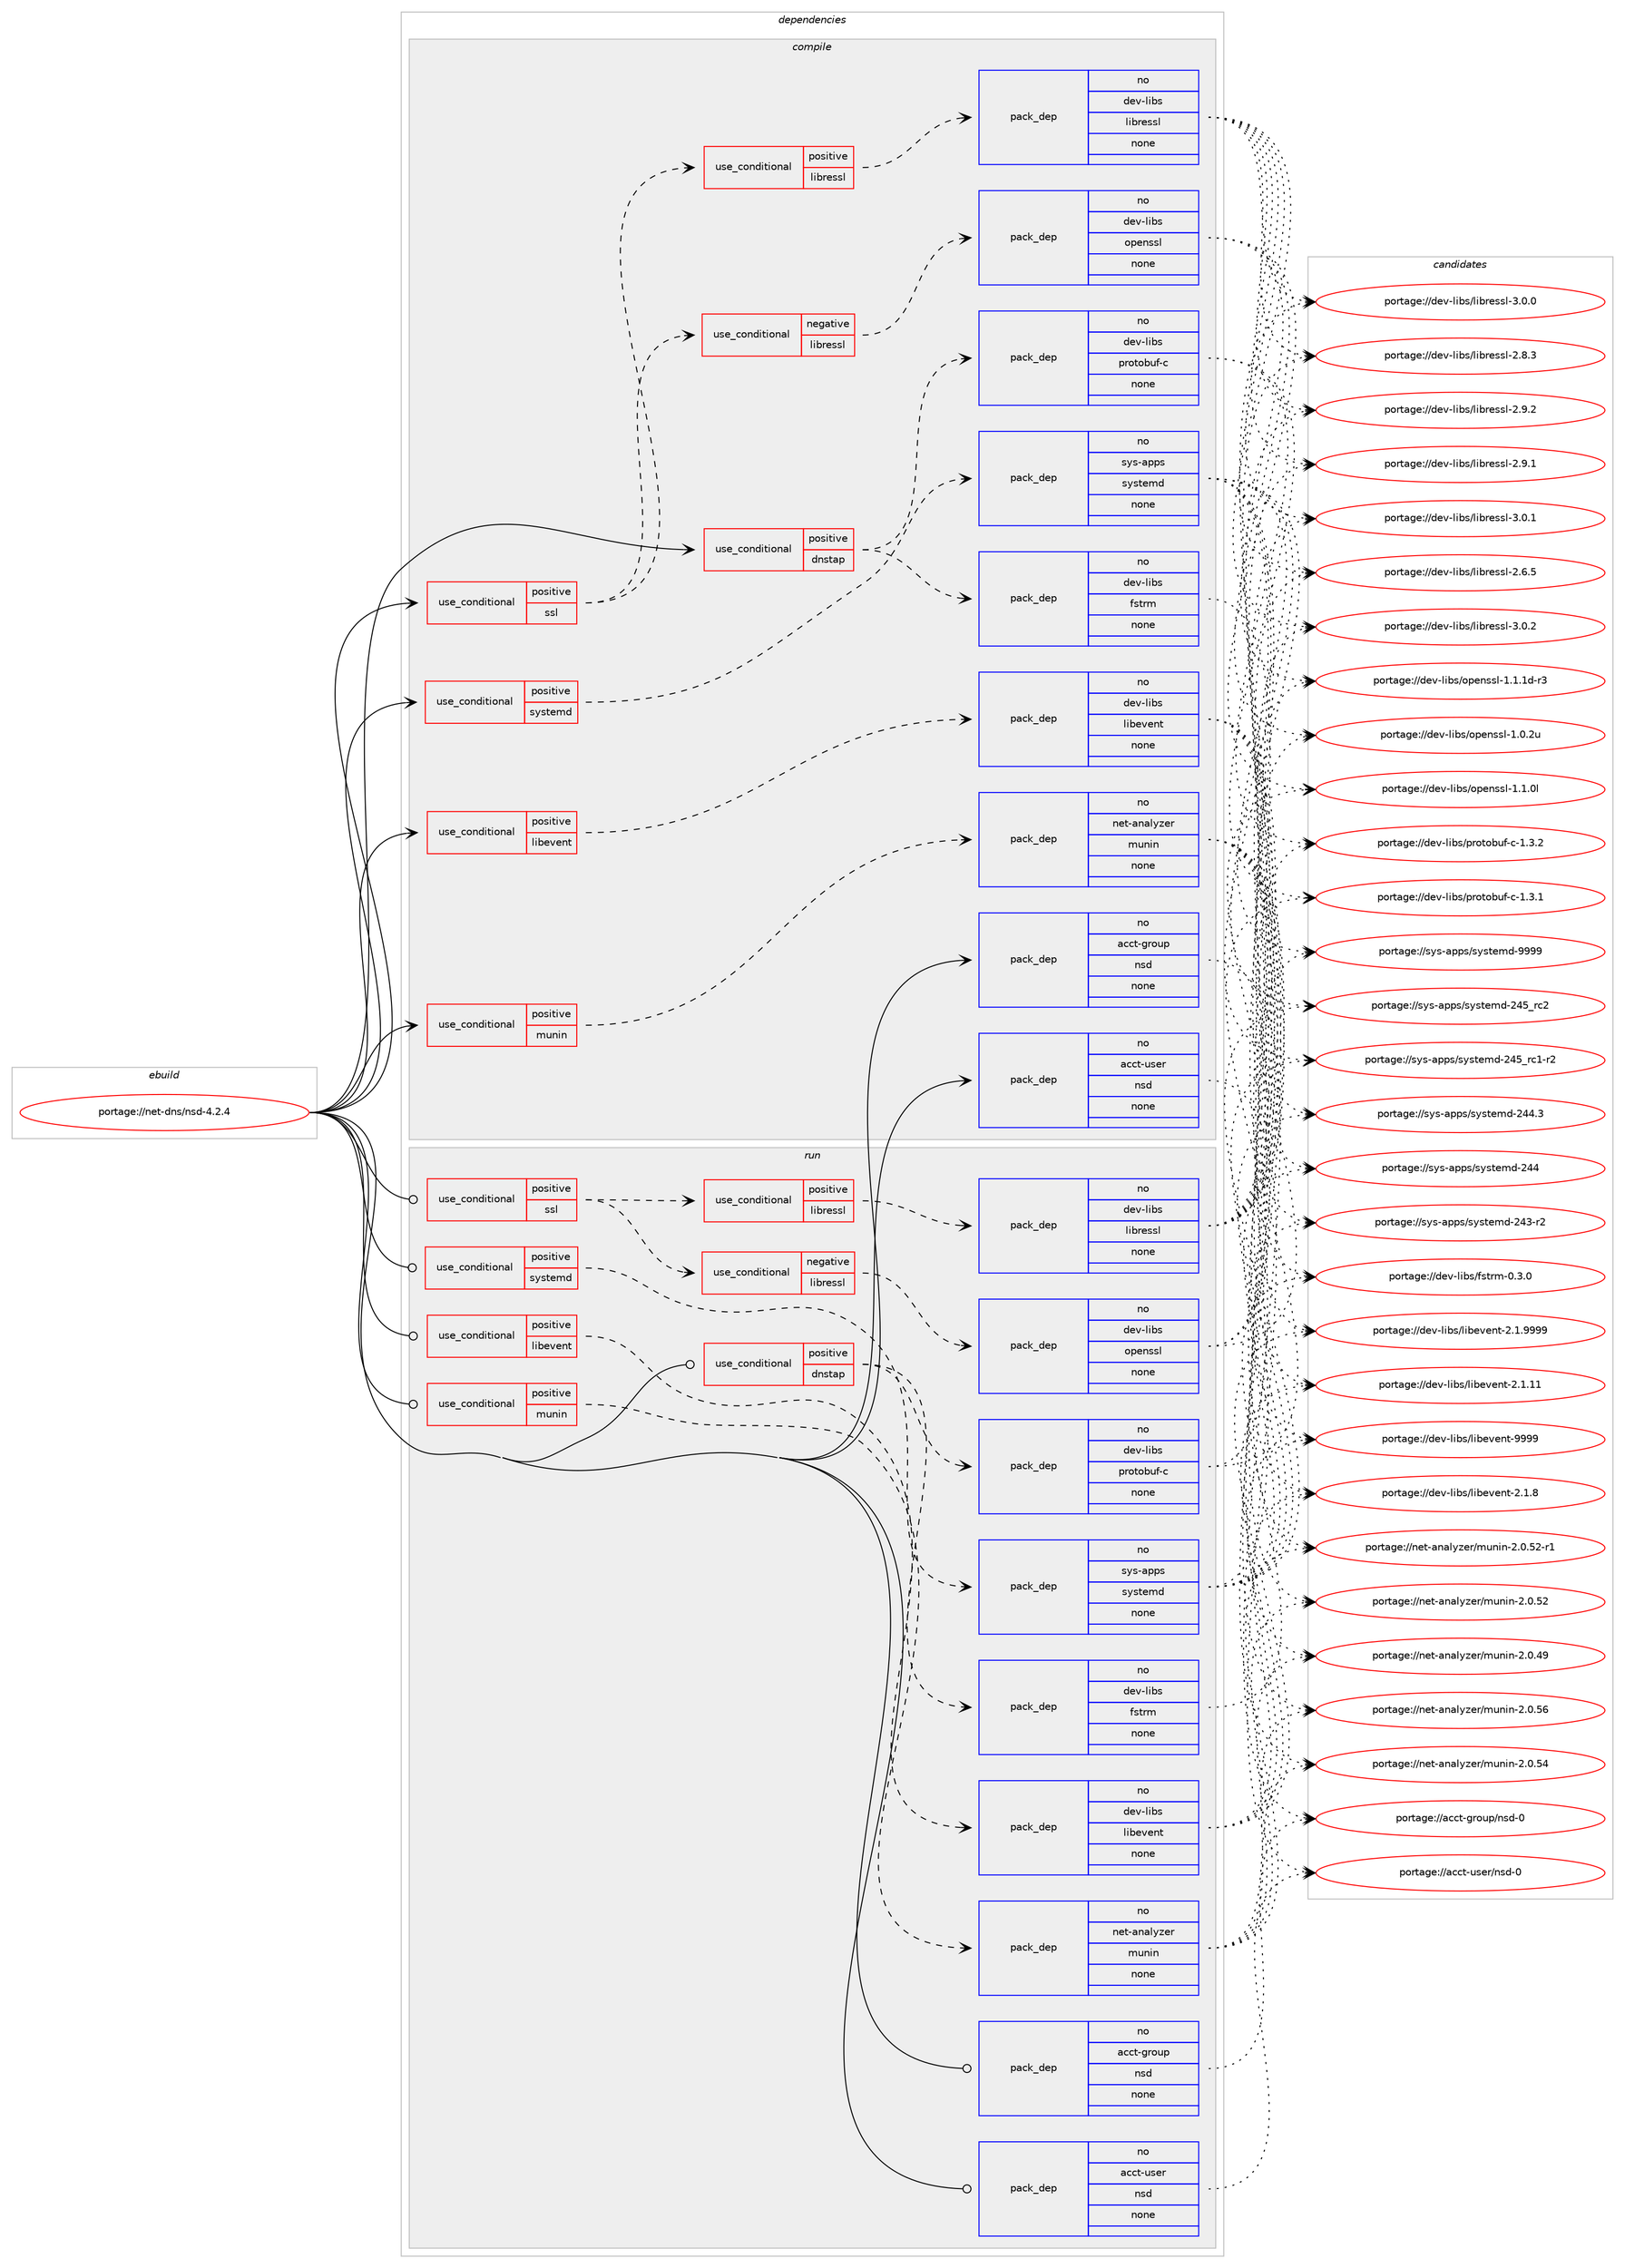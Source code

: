 digraph prolog {

# *************
# Graph options
# *************

newrank=true;
concentrate=true;
compound=true;
graph [rankdir=LR,fontname=Helvetica,fontsize=10,ranksep=1.5];#, ranksep=2.5, nodesep=0.2];
edge  [arrowhead=vee];
node  [fontname=Helvetica,fontsize=10];

# **********
# The ebuild
# **********

subgraph cluster_leftcol {
color=gray;
rank=same;
label=<<i>ebuild</i>>;
id [label="portage://net-dns/nsd-4.2.4", color=red, width=4, href="../net-dns/nsd-4.2.4.svg"];
}

# ****************
# The dependencies
# ****************

subgraph cluster_midcol {
color=gray;
label=<<i>dependencies</i>>;
subgraph cluster_compile {
fillcolor="#eeeeee";
style=filled;
label=<<i>compile</i>>;
subgraph cond18988 {
dependency87693 [label=<<TABLE BORDER="0" CELLBORDER="1" CELLSPACING="0" CELLPADDING="4"><TR><TD ROWSPAN="3" CELLPADDING="10">use_conditional</TD></TR><TR><TD>positive</TD></TR><TR><TD>dnstap</TD></TR></TABLE>>, shape=none, color=red];
subgraph pack67061 {
dependency87694 [label=<<TABLE BORDER="0" CELLBORDER="1" CELLSPACING="0" CELLPADDING="4" WIDTH="220"><TR><TD ROWSPAN="6" CELLPADDING="30">pack_dep</TD></TR><TR><TD WIDTH="110">no</TD></TR><TR><TD>dev-libs</TD></TR><TR><TD>fstrm</TD></TR><TR><TD>none</TD></TR><TR><TD></TD></TR></TABLE>>, shape=none, color=blue];
}
dependency87693:e -> dependency87694:w [weight=20,style="dashed",arrowhead="vee"];
subgraph pack67062 {
dependency87695 [label=<<TABLE BORDER="0" CELLBORDER="1" CELLSPACING="0" CELLPADDING="4" WIDTH="220"><TR><TD ROWSPAN="6" CELLPADDING="30">pack_dep</TD></TR><TR><TD WIDTH="110">no</TD></TR><TR><TD>dev-libs</TD></TR><TR><TD>protobuf-c</TD></TR><TR><TD>none</TD></TR><TR><TD></TD></TR></TABLE>>, shape=none, color=blue];
}
dependency87693:e -> dependency87695:w [weight=20,style="dashed",arrowhead="vee"];
}
id:e -> dependency87693:w [weight=20,style="solid",arrowhead="vee"];
subgraph cond18989 {
dependency87696 [label=<<TABLE BORDER="0" CELLBORDER="1" CELLSPACING="0" CELLPADDING="4"><TR><TD ROWSPAN="3" CELLPADDING="10">use_conditional</TD></TR><TR><TD>positive</TD></TR><TR><TD>libevent</TD></TR></TABLE>>, shape=none, color=red];
subgraph pack67063 {
dependency87697 [label=<<TABLE BORDER="0" CELLBORDER="1" CELLSPACING="0" CELLPADDING="4" WIDTH="220"><TR><TD ROWSPAN="6" CELLPADDING="30">pack_dep</TD></TR><TR><TD WIDTH="110">no</TD></TR><TR><TD>dev-libs</TD></TR><TR><TD>libevent</TD></TR><TR><TD>none</TD></TR><TR><TD></TD></TR></TABLE>>, shape=none, color=blue];
}
dependency87696:e -> dependency87697:w [weight=20,style="dashed",arrowhead="vee"];
}
id:e -> dependency87696:w [weight=20,style="solid",arrowhead="vee"];
subgraph cond18990 {
dependency87698 [label=<<TABLE BORDER="0" CELLBORDER="1" CELLSPACING="0" CELLPADDING="4"><TR><TD ROWSPAN="3" CELLPADDING="10">use_conditional</TD></TR><TR><TD>positive</TD></TR><TR><TD>munin</TD></TR></TABLE>>, shape=none, color=red];
subgraph pack67064 {
dependency87699 [label=<<TABLE BORDER="0" CELLBORDER="1" CELLSPACING="0" CELLPADDING="4" WIDTH="220"><TR><TD ROWSPAN="6" CELLPADDING="30">pack_dep</TD></TR><TR><TD WIDTH="110">no</TD></TR><TR><TD>net-analyzer</TD></TR><TR><TD>munin</TD></TR><TR><TD>none</TD></TR><TR><TD></TD></TR></TABLE>>, shape=none, color=blue];
}
dependency87698:e -> dependency87699:w [weight=20,style="dashed",arrowhead="vee"];
}
id:e -> dependency87698:w [weight=20,style="solid",arrowhead="vee"];
subgraph cond18991 {
dependency87700 [label=<<TABLE BORDER="0" CELLBORDER="1" CELLSPACING="0" CELLPADDING="4"><TR><TD ROWSPAN="3" CELLPADDING="10">use_conditional</TD></TR><TR><TD>positive</TD></TR><TR><TD>ssl</TD></TR></TABLE>>, shape=none, color=red];
subgraph cond18992 {
dependency87701 [label=<<TABLE BORDER="0" CELLBORDER="1" CELLSPACING="0" CELLPADDING="4"><TR><TD ROWSPAN="3" CELLPADDING="10">use_conditional</TD></TR><TR><TD>negative</TD></TR><TR><TD>libressl</TD></TR></TABLE>>, shape=none, color=red];
subgraph pack67065 {
dependency87702 [label=<<TABLE BORDER="0" CELLBORDER="1" CELLSPACING="0" CELLPADDING="4" WIDTH="220"><TR><TD ROWSPAN="6" CELLPADDING="30">pack_dep</TD></TR><TR><TD WIDTH="110">no</TD></TR><TR><TD>dev-libs</TD></TR><TR><TD>openssl</TD></TR><TR><TD>none</TD></TR><TR><TD></TD></TR></TABLE>>, shape=none, color=blue];
}
dependency87701:e -> dependency87702:w [weight=20,style="dashed",arrowhead="vee"];
}
dependency87700:e -> dependency87701:w [weight=20,style="dashed",arrowhead="vee"];
subgraph cond18993 {
dependency87703 [label=<<TABLE BORDER="0" CELLBORDER="1" CELLSPACING="0" CELLPADDING="4"><TR><TD ROWSPAN="3" CELLPADDING="10">use_conditional</TD></TR><TR><TD>positive</TD></TR><TR><TD>libressl</TD></TR></TABLE>>, shape=none, color=red];
subgraph pack67066 {
dependency87704 [label=<<TABLE BORDER="0" CELLBORDER="1" CELLSPACING="0" CELLPADDING="4" WIDTH="220"><TR><TD ROWSPAN="6" CELLPADDING="30">pack_dep</TD></TR><TR><TD WIDTH="110">no</TD></TR><TR><TD>dev-libs</TD></TR><TR><TD>libressl</TD></TR><TR><TD>none</TD></TR><TR><TD></TD></TR></TABLE>>, shape=none, color=blue];
}
dependency87703:e -> dependency87704:w [weight=20,style="dashed",arrowhead="vee"];
}
dependency87700:e -> dependency87703:w [weight=20,style="dashed",arrowhead="vee"];
}
id:e -> dependency87700:w [weight=20,style="solid",arrowhead="vee"];
subgraph cond18994 {
dependency87705 [label=<<TABLE BORDER="0" CELLBORDER="1" CELLSPACING="0" CELLPADDING="4"><TR><TD ROWSPAN="3" CELLPADDING="10">use_conditional</TD></TR><TR><TD>positive</TD></TR><TR><TD>systemd</TD></TR></TABLE>>, shape=none, color=red];
subgraph pack67067 {
dependency87706 [label=<<TABLE BORDER="0" CELLBORDER="1" CELLSPACING="0" CELLPADDING="4" WIDTH="220"><TR><TD ROWSPAN="6" CELLPADDING="30">pack_dep</TD></TR><TR><TD WIDTH="110">no</TD></TR><TR><TD>sys-apps</TD></TR><TR><TD>systemd</TD></TR><TR><TD>none</TD></TR><TR><TD></TD></TR></TABLE>>, shape=none, color=blue];
}
dependency87705:e -> dependency87706:w [weight=20,style="dashed",arrowhead="vee"];
}
id:e -> dependency87705:w [weight=20,style="solid",arrowhead="vee"];
subgraph pack67068 {
dependency87707 [label=<<TABLE BORDER="0" CELLBORDER="1" CELLSPACING="0" CELLPADDING="4" WIDTH="220"><TR><TD ROWSPAN="6" CELLPADDING="30">pack_dep</TD></TR><TR><TD WIDTH="110">no</TD></TR><TR><TD>acct-group</TD></TR><TR><TD>nsd</TD></TR><TR><TD>none</TD></TR><TR><TD></TD></TR></TABLE>>, shape=none, color=blue];
}
id:e -> dependency87707:w [weight=20,style="solid",arrowhead="vee"];
subgraph pack67069 {
dependency87708 [label=<<TABLE BORDER="0" CELLBORDER="1" CELLSPACING="0" CELLPADDING="4" WIDTH="220"><TR><TD ROWSPAN="6" CELLPADDING="30">pack_dep</TD></TR><TR><TD WIDTH="110">no</TD></TR><TR><TD>acct-user</TD></TR><TR><TD>nsd</TD></TR><TR><TD>none</TD></TR><TR><TD></TD></TR></TABLE>>, shape=none, color=blue];
}
id:e -> dependency87708:w [weight=20,style="solid",arrowhead="vee"];
}
subgraph cluster_compileandrun {
fillcolor="#eeeeee";
style=filled;
label=<<i>compile and run</i>>;
}
subgraph cluster_run {
fillcolor="#eeeeee";
style=filled;
label=<<i>run</i>>;
subgraph cond18995 {
dependency87709 [label=<<TABLE BORDER="0" CELLBORDER="1" CELLSPACING="0" CELLPADDING="4"><TR><TD ROWSPAN="3" CELLPADDING="10">use_conditional</TD></TR><TR><TD>positive</TD></TR><TR><TD>dnstap</TD></TR></TABLE>>, shape=none, color=red];
subgraph pack67070 {
dependency87710 [label=<<TABLE BORDER="0" CELLBORDER="1" CELLSPACING="0" CELLPADDING="4" WIDTH="220"><TR><TD ROWSPAN="6" CELLPADDING="30">pack_dep</TD></TR><TR><TD WIDTH="110">no</TD></TR><TR><TD>dev-libs</TD></TR><TR><TD>fstrm</TD></TR><TR><TD>none</TD></TR><TR><TD></TD></TR></TABLE>>, shape=none, color=blue];
}
dependency87709:e -> dependency87710:w [weight=20,style="dashed",arrowhead="vee"];
subgraph pack67071 {
dependency87711 [label=<<TABLE BORDER="0" CELLBORDER="1" CELLSPACING="0" CELLPADDING="4" WIDTH="220"><TR><TD ROWSPAN="6" CELLPADDING="30">pack_dep</TD></TR><TR><TD WIDTH="110">no</TD></TR><TR><TD>dev-libs</TD></TR><TR><TD>protobuf-c</TD></TR><TR><TD>none</TD></TR><TR><TD></TD></TR></TABLE>>, shape=none, color=blue];
}
dependency87709:e -> dependency87711:w [weight=20,style="dashed",arrowhead="vee"];
}
id:e -> dependency87709:w [weight=20,style="solid",arrowhead="odot"];
subgraph cond18996 {
dependency87712 [label=<<TABLE BORDER="0" CELLBORDER="1" CELLSPACING="0" CELLPADDING="4"><TR><TD ROWSPAN="3" CELLPADDING="10">use_conditional</TD></TR><TR><TD>positive</TD></TR><TR><TD>libevent</TD></TR></TABLE>>, shape=none, color=red];
subgraph pack67072 {
dependency87713 [label=<<TABLE BORDER="0" CELLBORDER="1" CELLSPACING="0" CELLPADDING="4" WIDTH="220"><TR><TD ROWSPAN="6" CELLPADDING="30">pack_dep</TD></TR><TR><TD WIDTH="110">no</TD></TR><TR><TD>dev-libs</TD></TR><TR><TD>libevent</TD></TR><TR><TD>none</TD></TR><TR><TD></TD></TR></TABLE>>, shape=none, color=blue];
}
dependency87712:e -> dependency87713:w [weight=20,style="dashed",arrowhead="vee"];
}
id:e -> dependency87712:w [weight=20,style="solid",arrowhead="odot"];
subgraph cond18997 {
dependency87714 [label=<<TABLE BORDER="0" CELLBORDER="1" CELLSPACING="0" CELLPADDING="4"><TR><TD ROWSPAN="3" CELLPADDING="10">use_conditional</TD></TR><TR><TD>positive</TD></TR><TR><TD>munin</TD></TR></TABLE>>, shape=none, color=red];
subgraph pack67073 {
dependency87715 [label=<<TABLE BORDER="0" CELLBORDER="1" CELLSPACING="0" CELLPADDING="4" WIDTH="220"><TR><TD ROWSPAN="6" CELLPADDING="30">pack_dep</TD></TR><TR><TD WIDTH="110">no</TD></TR><TR><TD>net-analyzer</TD></TR><TR><TD>munin</TD></TR><TR><TD>none</TD></TR><TR><TD></TD></TR></TABLE>>, shape=none, color=blue];
}
dependency87714:e -> dependency87715:w [weight=20,style="dashed",arrowhead="vee"];
}
id:e -> dependency87714:w [weight=20,style="solid",arrowhead="odot"];
subgraph cond18998 {
dependency87716 [label=<<TABLE BORDER="0" CELLBORDER="1" CELLSPACING="0" CELLPADDING="4"><TR><TD ROWSPAN="3" CELLPADDING="10">use_conditional</TD></TR><TR><TD>positive</TD></TR><TR><TD>ssl</TD></TR></TABLE>>, shape=none, color=red];
subgraph cond18999 {
dependency87717 [label=<<TABLE BORDER="0" CELLBORDER="1" CELLSPACING="0" CELLPADDING="4"><TR><TD ROWSPAN="3" CELLPADDING="10">use_conditional</TD></TR><TR><TD>negative</TD></TR><TR><TD>libressl</TD></TR></TABLE>>, shape=none, color=red];
subgraph pack67074 {
dependency87718 [label=<<TABLE BORDER="0" CELLBORDER="1" CELLSPACING="0" CELLPADDING="4" WIDTH="220"><TR><TD ROWSPAN="6" CELLPADDING="30">pack_dep</TD></TR><TR><TD WIDTH="110">no</TD></TR><TR><TD>dev-libs</TD></TR><TR><TD>openssl</TD></TR><TR><TD>none</TD></TR><TR><TD></TD></TR></TABLE>>, shape=none, color=blue];
}
dependency87717:e -> dependency87718:w [weight=20,style="dashed",arrowhead="vee"];
}
dependency87716:e -> dependency87717:w [weight=20,style="dashed",arrowhead="vee"];
subgraph cond19000 {
dependency87719 [label=<<TABLE BORDER="0" CELLBORDER="1" CELLSPACING="0" CELLPADDING="4"><TR><TD ROWSPAN="3" CELLPADDING="10">use_conditional</TD></TR><TR><TD>positive</TD></TR><TR><TD>libressl</TD></TR></TABLE>>, shape=none, color=red];
subgraph pack67075 {
dependency87720 [label=<<TABLE BORDER="0" CELLBORDER="1" CELLSPACING="0" CELLPADDING="4" WIDTH="220"><TR><TD ROWSPAN="6" CELLPADDING="30">pack_dep</TD></TR><TR><TD WIDTH="110">no</TD></TR><TR><TD>dev-libs</TD></TR><TR><TD>libressl</TD></TR><TR><TD>none</TD></TR><TR><TD></TD></TR></TABLE>>, shape=none, color=blue];
}
dependency87719:e -> dependency87720:w [weight=20,style="dashed",arrowhead="vee"];
}
dependency87716:e -> dependency87719:w [weight=20,style="dashed",arrowhead="vee"];
}
id:e -> dependency87716:w [weight=20,style="solid",arrowhead="odot"];
subgraph cond19001 {
dependency87721 [label=<<TABLE BORDER="0" CELLBORDER="1" CELLSPACING="0" CELLPADDING="4"><TR><TD ROWSPAN="3" CELLPADDING="10">use_conditional</TD></TR><TR><TD>positive</TD></TR><TR><TD>systemd</TD></TR></TABLE>>, shape=none, color=red];
subgraph pack67076 {
dependency87722 [label=<<TABLE BORDER="0" CELLBORDER="1" CELLSPACING="0" CELLPADDING="4" WIDTH="220"><TR><TD ROWSPAN="6" CELLPADDING="30">pack_dep</TD></TR><TR><TD WIDTH="110">no</TD></TR><TR><TD>sys-apps</TD></TR><TR><TD>systemd</TD></TR><TR><TD>none</TD></TR><TR><TD></TD></TR></TABLE>>, shape=none, color=blue];
}
dependency87721:e -> dependency87722:w [weight=20,style="dashed",arrowhead="vee"];
}
id:e -> dependency87721:w [weight=20,style="solid",arrowhead="odot"];
subgraph pack67077 {
dependency87723 [label=<<TABLE BORDER="0" CELLBORDER="1" CELLSPACING="0" CELLPADDING="4" WIDTH="220"><TR><TD ROWSPAN="6" CELLPADDING="30">pack_dep</TD></TR><TR><TD WIDTH="110">no</TD></TR><TR><TD>acct-group</TD></TR><TR><TD>nsd</TD></TR><TR><TD>none</TD></TR><TR><TD></TD></TR></TABLE>>, shape=none, color=blue];
}
id:e -> dependency87723:w [weight=20,style="solid",arrowhead="odot"];
subgraph pack67078 {
dependency87724 [label=<<TABLE BORDER="0" CELLBORDER="1" CELLSPACING="0" CELLPADDING="4" WIDTH="220"><TR><TD ROWSPAN="6" CELLPADDING="30">pack_dep</TD></TR><TR><TD WIDTH="110">no</TD></TR><TR><TD>acct-user</TD></TR><TR><TD>nsd</TD></TR><TR><TD>none</TD></TR><TR><TD></TD></TR></TABLE>>, shape=none, color=blue];
}
id:e -> dependency87724:w [weight=20,style="solid",arrowhead="odot"];
}
}

# **************
# The candidates
# **************

subgraph cluster_choices {
rank=same;
color=gray;
label=<<i>candidates</i>>;

subgraph choice67061 {
color=black;
nodesep=1;
choice100101118451081059811547102115116114109454846514648 [label="portage://dev-libs/fstrm-0.3.0", color=red, width=4,href="../dev-libs/fstrm-0.3.0.svg"];
dependency87694:e -> choice100101118451081059811547102115116114109454846514648:w [style=dotted,weight="100"];
}
subgraph choice67062 {
color=black;
nodesep=1;
choice100101118451081059811547112114111116111981171024599454946514650 [label="portage://dev-libs/protobuf-c-1.3.2", color=red, width=4,href="../dev-libs/protobuf-c-1.3.2.svg"];
choice100101118451081059811547112114111116111981171024599454946514649 [label="portage://dev-libs/protobuf-c-1.3.1", color=red, width=4,href="../dev-libs/protobuf-c-1.3.1.svg"];
dependency87695:e -> choice100101118451081059811547112114111116111981171024599454946514650:w [style=dotted,weight="100"];
dependency87695:e -> choice100101118451081059811547112114111116111981171024599454946514649:w [style=dotted,weight="100"];
}
subgraph choice67063 {
color=black;
nodesep=1;
choice100101118451081059811547108105981011181011101164557575757 [label="portage://dev-libs/libevent-9999", color=red, width=4,href="../dev-libs/libevent-9999.svg"];
choice10010111845108105981154710810598101118101110116455046494657575757 [label="portage://dev-libs/libevent-2.1.9999", color=red, width=4,href="../dev-libs/libevent-2.1.9999.svg"];
choice10010111845108105981154710810598101118101110116455046494656 [label="portage://dev-libs/libevent-2.1.8", color=red, width=4,href="../dev-libs/libevent-2.1.8.svg"];
choice1001011184510810598115471081059810111810111011645504649464949 [label="portage://dev-libs/libevent-2.1.11", color=red, width=4,href="../dev-libs/libevent-2.1.11.svg"];
dependency87697:e -> choice100101118451081059811547108105981011181011101164557575757:w [style=dotted,weight="100"];
dependency87697:e -> choice10010111845108105981154710810598101118101110116455046494657575757:w [style=dotted,weight="100"];
dependency87697:e -> choice10010111845108105981154710810598101118101110116455046494656:w [style=dotted,weight="100"];
dependency87697:e -> choice1001011184510810598115471081059810111810111011645504649464949:w [style=dotted,weight="100"];
}
subgraph choice67064 {
color=black;
nodesep=1;
choice1101011164597110971081211221011144710911711010511045504648465354 [label="portage://net-analyzer/munin-2.0.56", color=red, width=4,href="../net-analyzer/munin-2.0.56.svg"];
choice1101011164597110971081211221011144710911711010511045504648465352 [label="portage://net-analyzer/munin-2.0.54", color=red, width=4,href="../net-analyzer/munin-2.0.54.svg"];
choice11010111645971109710812112210111447109117110105110455046484653504511449 [label="portage://net-analyzer/munin-2.0.52-r1", color=red, width=4,href="../net-analyzer/munin-2.0.52-r1.svg"];
choice1101011164597110971081211221011144710911711010511045504648465350 [label="portage://net-analyzer/munin-2.0.52", color=red, width=4,href="../net-analyzer/munin-2.0.52.svg"];
choice1101011164597110971081211221011144710911711010511045504648465257 [label="portage://net-analyzer/munin-2.0.49", color=red, width=4,href="../net-analyzer/munin-2.0.49.svg"];
dependency87699:e -> choice1101011164597110971081211221011144710911711010511045504648465354:w [style=dotted,weight="100"];
dependency87699:e -> choice1101011164597110971081211221011144710911711010511045504648465352:w [style=dotted,weight="100"];
dependency87699:e -> choice11010111645971109710812112210111447109117110105110455046484653504511449:w [style=dotted,weight="100"];
dependency87699:e -> choice1101011164597110971081211221011144710911711010511045504648465350:w [style=dotted,weight="100"];
dependency87699:e -> choice1101011164597110971081211221011144710911711010511045504648465257:w [style=dotted,weight="100"];
}
subgraph choice67065 {
color=black;
nodesep=1;
choice1001011184510810598115471111121011101151151084549464946491004511451 [label="portage://dev-libs/openssl-1.1.1d-r3", color=red, width=4,href="../dev-libs/openssl-1.1.1d-r3.svg"];
choice100101118451081059811547111112101110115115108454946494648108 [label="portage://dev-libs/openssl-1.1.0l", color=red, width=4,href="../dev-libs/openssl-1.1.0l.svg"];
choice100101118451081059811547111112101110115115108454946484650117 [label="portage://dev-libs/openssl-1.0.2u", color=red, width=4,href="../dev-libs/openssl-1.0.2u.svg"];
dependency87702:e -> choice1001011184510810598115471111121011101151151084549464946491004511451:w [style=dotted,weight="100"];
dependency87702:e -> choice100101118451081059811547111112101110115115108454946494648108:w [style=dotted,weight="100"];
dependency87702:e -> choice100101118451081059811547111112101110115115108454946484650117:w [style=dotted,weight="100"];
}
subgraph choice67066 {
color=black;
nodesep=1;
choice10010111845108105981154710810598114101115115108455146484650 [label="portage://dev-libs/libressl-3.0.2", color=red, width=4,href="../dev-libs/libressl-3.0.2.svg"];
choice10010111845108105981154710810598114101115115108455146484649 [label="portage://dev-libs/libressl-3.0.1", color=red, width=4,href="../dev-libs/libressl-3.0.1.svg"];
choice10010111845108105981154710810598114101115115108455146484648 [label="portage://dev-libs/libressl-3.0.0", color=red, width=4,href="../dev-libs/libressl-3.0.0.svg"];
choice10010111845108105981154710810598114101115115108455046574650 [label="portage://dev-libs/libressl-2.9.2", color=red, width=4,href="../dev-libs/libressl-2.9.2.svg"];
choice10010111845108105981154710810598114101115115108455046574649 [label="portage://dev-libs/libressl-2.9.1", color=red, width=4,href="../dev-libs/libressl-2.9.1.svg"];
choice10010111845108105981154710810598114101115115108455046564651 [label="portage://dev-libs/libressl-2.8.3", color=red, width=4,href="../dev-libs/libressl-2.8.3.svg"];
choice10010111845108105981154710810598114101115115108455046544653 [label="portage://dev-libs/libressl-2.6.5", color=red, width=4,href="../dev-libs/libressl-2.6.5.svg"];
dependency87704:e -> choice10010111845108105981154710810598114101115115108455146484650:w [style=dotted,weight="100"];
dependency87704:e -> choice10010111845108105981154710810598114101115115108455146484649:w [style=dotted,weight="100"];
dependency87704:e -> choice10010111845108105981154710810598114101115115108455146484648:w [style=dotted,weight="100"];
dependency87704:e -> choice10010111845108105981154710810598114101115115108455046574650:w [style=dotted,weight="100"];
dependency87704:e -> choice10010111845108105981154710810598114101115115108455046574649:w [style=dotted,weight="100"];
dependency87704:e -> choice10010111845108105981154710810598114101115115108455046564651:w [style=dotted,weight="100"];
dependency87704:e -> choice10010111845108105981154710810598114101115115108455046544653:w [style=dotted,weight="100"];
}
subgraph choice67067 {
color=black;
nodesep=1;
choice1151211154597112112115471151211151161011091004557575757 [label="portage://sys-apps/systemd-9999", color=red, width=4,href="../sys-apps/systemd-9999.svg"];
choice11512111545971121121154711512111511610110910045505253951149950 [label="portage://sys-apps/systemd-245_rc2", color=red, width=4,href="../sys-apps/systemd-245_rc2.svg"];
choice115121115459711211211547115121115116101109100455052539511499494511450 [label="portage://sys-apps/systemd-245_rc1-r2", color=red, width=4,href="../sys-apps/systemd-245_rc1-r2.svg"];
choice115121115459711211211547115121115116101109100455052524651 [label="portage://sys-apps/systemd-244.3", color=red, width=4,href="../sys-apps/systemd-244.3.svg"];
choice11512111545971121121154711512111511610110910045505252 [label="portage://sys-apps/systemd-244", color=red, width=4,href="../sys-apps/systemd-244.svg"];
choice115121115459711211211547115121115116101109100455052514511450 [label="portage://sys-apps/systemd-243-r2", color=red, width=4,href="../sys-apps/systemd-243-r2.svg"];
dependency87706:e -> choice1151211154597112112115471151211151161011091004557575757:w [style=dotted,weight="100"];
dependency87706:e -> choice11512111545971121121154711512111511610110910045505253951149950:w [style=dotted,weight="100"];
dependency87706:e -> choice115121115459711211211547115121115116101109100455052539511499494511450:w [style=dotted,weight="100"];
dependency87706:e -> choice115121115459711211211547115121115116101109100455052524651:w [style=dotted,weight="100"];
dependency87706:e -> choice11512111545971121121154711512111511610110910045505252:w [style=dotted,weight="100"];
dependency87706:e -> choice115121115459711211211547115121115116101109100455052514511450:w [style=dotted,weight="100"];
}
subgraph choice67068 {
color=black;
nodesep=1;
choice97999911645103114111117112471101151004548 [label="portage://acct-group/nsd-0", color=red, width=4,href="../acct-group/nsd-0.svg"];
dependency87707:e -> choice97999911645103114111117112471101151004548:w [style=dotted,weight="100"];
}
subgraph choice67069 {
color=black;
nodesep=1;
choice97999911645117115101114471101151004548 [label="portage://acct-user/nsd-0", color=red, width=4,href="../acct-user/nsd-0.svg"];
dependency87708:e -> choice97999911645117115101114471101151004548:w [style=dotted,weight="100"];
}
subgraph choice67070 {
color=black;
nodesep=1;
choice100101118451081059811547102115116114109454846514648 [label="portage://dev-libs/fstrm-0.3.0", color=red, width=4,href="../dev-libs/fstrm-0.3.0.svg"];
dependency87710:e -> choice100101118451081059811547102115116114109454846514648:w [style=dotted,weight="100"];
}
subgraph choice67071 {
color=black;
nodesep=1;
choice100101118451081059811547112114111116111981171024599454946514650 [label="portage://dev-libs/protobuf-c-1.3.2", color=red, width=4,href="../dev-libs/protobuf-c-1.3.2.svg"];
choice100101118451081059811547112114111116111981171024599454946514649 [label="portage://dev-libs/protobuf-c-1.3.1", color=red, width=4,href="../dev-libs/protobuf-c-1.3.1.svg"];
dependency87711:e -> choice100101118451081059811547112114111116111981171024599454946514650:w [style=dotted,weight="100"];
dependency87711:e -> choice100101118451081059811547112114111116111981171024599454946514649:w [style=dotted,weight="100"];
}
subgraph choice67072 {
color=black;
nodesep=1;
choice100101118451081059811547108105981011181011101164557575757 [label="portage://dev-libs/libevent-9999", color=red, width=4,href="../dev-libs/libevent-9999.svg"];
choice10010111845108105981154710810598101118101110116455046494657575757 [label="portage://dev-libs/libevent-2.1.9999", color=red, width=4,href="../dev-libs/libevent-2.1.9999.svg"];
choice10010111845108105981154710810598101118101110116455046494656 [label="portage://dev-libs/libevent-2.1.8", color=red, width=4,href="../dev-libs/libevent-2.1.8.svg"];
choice1001011184510810598115471081059810111810111011645504649464949 [label="portage://dev-libs/libevent-2.1.11", color=red, width=4,href="../dev-libs/libevent-2.1.11.svg"];
dependency87713:e -> choice100101118451081059811547108105981011181011101164557575757:w [style=dotted,weight="100"];
dependency87713:e -> choice10010111845108105981154710810598101118101110116455046494657575757:w [style=dotted,weight="100"];
dependency87713:e -> choice10010111845108105981154710810598101118101110116455046494656:w [style=dotted,weight="100"];
dependency87713:e -> choice1001011184510810598115471081059810111810111011645504649464949:w [style=dotted,weight="100"];
}
subgraph choice67073 {
color=black;
nodesep=1;
choice1101011164597110971081211221011144710911711010511045504648465354 [label="portage://net-analyzer/munin-2.0.56", color=red, width=4,href="../net-analyzer/munin-2.0.56.svg"];
choice1101011164597110971081211221011144710911711010511045504648465352 [label="portage://net-analyzer/munin-2.0.54", color=red, width=4,href="../net-analyzer/munin-2.0.54.svg"];
choice11010111645971109710812112210111447109117110105110455046484653504511449 [label="portage://net-analyzer/munin-2.0.52-r1", color=red, width=4,href="../net-analyzer/munin-2.0.52-r1.svg"];
choice1101011164597110971081211221011144710911711010511045504648465350 [label="portage://net-analyzer/munin-2.0.52", color=red, width=4,href="../net-analyzer/munin-2.0.52.svg"];
choice1101011164597110971081211221011144710911711010511045504648465257 [label="portage://net-analyzer/munin-2.0.49", color=red, width=4,href="../net-analyzer/munin-2.0.49.svg"];
dependency87715:e -> choice1101011164597110971081211221011144710911711010511045504648465354:w [style=dotted,weight="100"];
dependency87715:e -> choice1101011164597110971081211221011144710911711010511045504648465352:w [style=dotted,weight="100"];
dependency87715:e -> choice11010111645971109710812112210111447109117110105110455046484653504511449:w [style=dotted,weight="100"];
dependency87715:e -> choice1101011164597110971081211221011144710911711010511045504648465350:w [style=dotted,weight="100"];
dependency87715:e -> choice1101011164597110971081211221011144710911711010511045504648465257:w [style=dotted,weight="100"];
}
subgraph choice67074 {
color=black;
nodesep=1;
choice1001011184510810598115471111121011101151151084549464946491004511451 [label="portage://dev-libs/openssl-1.1.1d-r3", color=red, width=4,href="../dev-libs/openssl-1.1.1d-r3.svg"];
choice100101118451081059811547111112101110115115108454946494648108 [label="portage://dev-libs/openssl-1.1.0l", color=red, width=4,href="../dev-libs/openssl-1.1.0l.svg"];
choice100101118451081059811547111112101110115115108454946484650117 [label="portage://dev-libs/openssl-1.0.2u", color=red, width=4,href="../dev-libs/openssl-1.0.2u.svg"];
dependency87718:e -> choice1001011184510810598115471111121011101151151084549464946491004511451:w [style=dotted,weight="100"];
dependency87718:e -> choice100101118451081059811547111112101110115115108454946494648108:w [style=dotted,weight="100"];
dependency87718:e -> choice100101118451081059811547111112101110115115108454946484650117:w [style=dotted,weight="100"];
}
subgraph choice67075 {
color=black;
nodesep=1;
choice10010111845108105981154710810598114101115115108455146484650 [label="portage://dev-libs/libressl-3.0.2", color=red, width=4,href="../dev-libs/libressl-3.0.2.svg"];
choice10010111845108105981154710810598114101115115108455146484649 [label="portage://dev-libs/libressl-3.0.1", color=red, width=4,href="../dev-libs/libressl-3.0.1.svg"];
choice10010111845108105981154710810598114101115115108455146484648 [label="portage://dev-libs/libressl-3.0.0", color=red, width=4,href="../dev-libs/libressl-3.0.0.svg"];
choice10010111845108105981154710810598114101115115108455046574650 [label="portage://dev-libs/libressl-2.9.2", color=red, width=4,href="../dev-libs/libressl-2.9.2.svg"];
choice10010111845108105981154710810598114101115115108455046574649 [label="portage://dev-libs/libressl-2.9.1", color=red, width=4,href="../dev-libs/libressl-2.9.1.svg"];
choice10010111845108105981154710810598114101115115108455046564651 [label="portage://dev-libs/libressl-2.8.3", color=red, width=4,href="../dev-libs/libressl-2.8.3.svg"];
choice10010111845108105981154710810598114101115115108455046544653 [label="portage://dev-libs/libressl-2.6.5", color=red, width=4,href="../dev-libs/libressl-2.6.5.svg"];
dependency87720:e -> choice10010111845108105981154710810598114101115115108455146484650:w [style=dotted,weight="100"];
dependency87720:e -> choice10010111845108105981154710810598114101115115108455146484649:w [style=dotted,weight="100"];
dependency87720:e -> choice10010111845108105981154710810598114101115115108455146484648:w [style=dotted,weight="100"];
dependency87720:e -> choice10010111845108105981154710810598114101115115108455046574650:w [style=dotted,weight="100"];
dependency87720:e -> choice10010111845108105981154710810598114101115115108455046574649:w [style=dotted,weight="100"];
dependency87720:e -> choice10010111845108105981154710810598114101115115108455046564651:w [style=dotted,weight="100"];
dependency87720:e -> choice10010111845108105981154710810598114101115115108455046544653:w [style=dotted,weight="100"];
}
subgraph choice67076 {
color=black;
nodesep=1;
choice1151211154597112112115471151211151161011091004557575757 [label="portage://sys-apps/systemd-9999", color=red, width=4,href="../sys-apps/systemd-9999.svg"];
choice11512111545971121121154711512111511610110910045505253951149950 [label="portage://sys-apps/systemd-245_rc2", color=red, width=4,href="../sys-apps/systemd-245_rc2.svg"];
choice115121115459711211211547115121115116101109100455052539511499494511450 [label="portage://sys-apps/systemd-245_rc1-r2", color=red, width=4,href="../sys-apps/systemd-245_rc1-r2.svg"];
choice115121115459711211211547115121115116101109100455052524651 [label="portage://sys-apps/systemd-244.3", color=red, width=4,href="../sys-apps/systemd-244.3.svg"];
choice11512111545971121121154711512111511610110910045505252 [label="portage://sys-apps/systemd-244", color=red, width=4,href="../sys-apps/systemd-244.svg"];
choice115121115459711211211547115121115116101109100455052514511450 [label="portage://sys-apps/systemd-243-r2", color=red, width=4,href="../sys-apps/systemd-243-r2.svg"];
dependency87722:e -> choice1151211154597112112115471151211151161011091004557575757:w [style=dotted,weight="100"];
dependency87722:e -> choice11512111545971121121154711512111511610110910045505253951149950:w [style=dotted,weight="100"];
dependency87722:e -> choice115121115459711211211547115121115116101109100455052539511499494511450:w [style=dotted,weight="100"];
dependency87722:e -> choice115121115459711211211547115121115116101109100455052524651:w [style=dotted,weight="100"];
dependency87722:e -> choice11512111545971121121154711512111511610110910045505252:w [style=dotted,weight="100"];
dependency87722:e -> choice115121115459711211211547115121115116101109100455052514511450:w [style=dotted,weight="100"];
}
subgraph choice67077 {
color=black;
nodesep=1;
choice97999911645103114111117112471101151004548 [label="portage://acct-group/nsd-0", color=red, width=4,href="../acct-group/nsd-0.svg"];
dependency87723:e -> choice97999911645103114111117112471101151004548:w [style=dotted,weight="100"];
}
subgraph choice67078 {
color=black;
nodesep=1;
choice97999911645117115101114471101151004548 [label="portage://acct-user/nsd-0", color=red, width=4,href="../acct-user/nsd-0.svg"];
dependency87724:e -> choice97999911645117115101114471101151004548:w [style=dotted,weight="100"];
}
}

}
